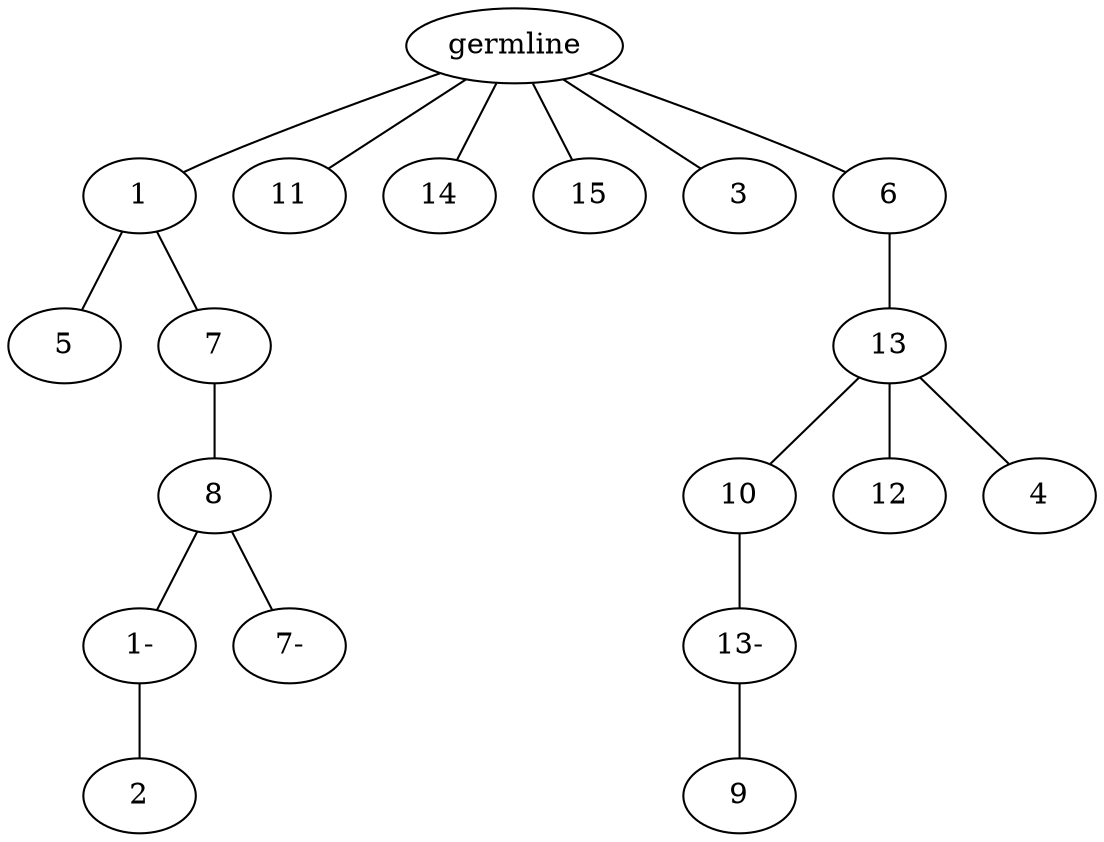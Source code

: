 graph tree {
    "140614923779280" [label="germline"];
    "140614923867904" [label="1"];
    "140614923411168" [label="5"];
    "140614923869488" [label="7"];
    "140614923868288" [label="8"];
    "140614923869632" [label="1-"];
    "140614923866176" [label="2"];
    "140614923866560" [label="7-"];
    "140614923869248" [label="11"];
    "140614923867184" [label="14"];
    "140614923868912" [label="15"];
    "140614923883712" [label="3"];
    "140614923884576" [label="6"];
    "140614923885440" [label="13"];
    "140614923886544" [label="10"];
    "140614923882848" [label="13-"];
    "140614923884000" [label="9"];
    "140614923885392" [label="12"];
    "140614923885056" [label="4"];
    "140614923779280" -- "140614923867904";
    "140614923779280" -- "140614923869248";
    "140614923779280" -- "140614923867184";
    "140614923779280" -- "140614923868912";
    "140614923779280" -- "140614923883712";
    "140614923779280" -- "140614923884576";
    "140614923867904" -- "140614923411168";
    "140614923867904" -- "140614923869488";
    "140614923869488" -- "140614923868288";
    "140614923868288" -- "140614923869632";
    "140614923868288" -- "140614923866560";
    "140614923869632" -- "140614923866176";
    "140614923884576" -- "140614923885440";
    "140614923885440" -- "140614923886544";
    "140614923885440" -- "140614923885392";
    "140614923885440" -- "140614923885056";
    "140614923886544" -- "140614923882848";
    "140614923882848" -- "140614923884000";
}
